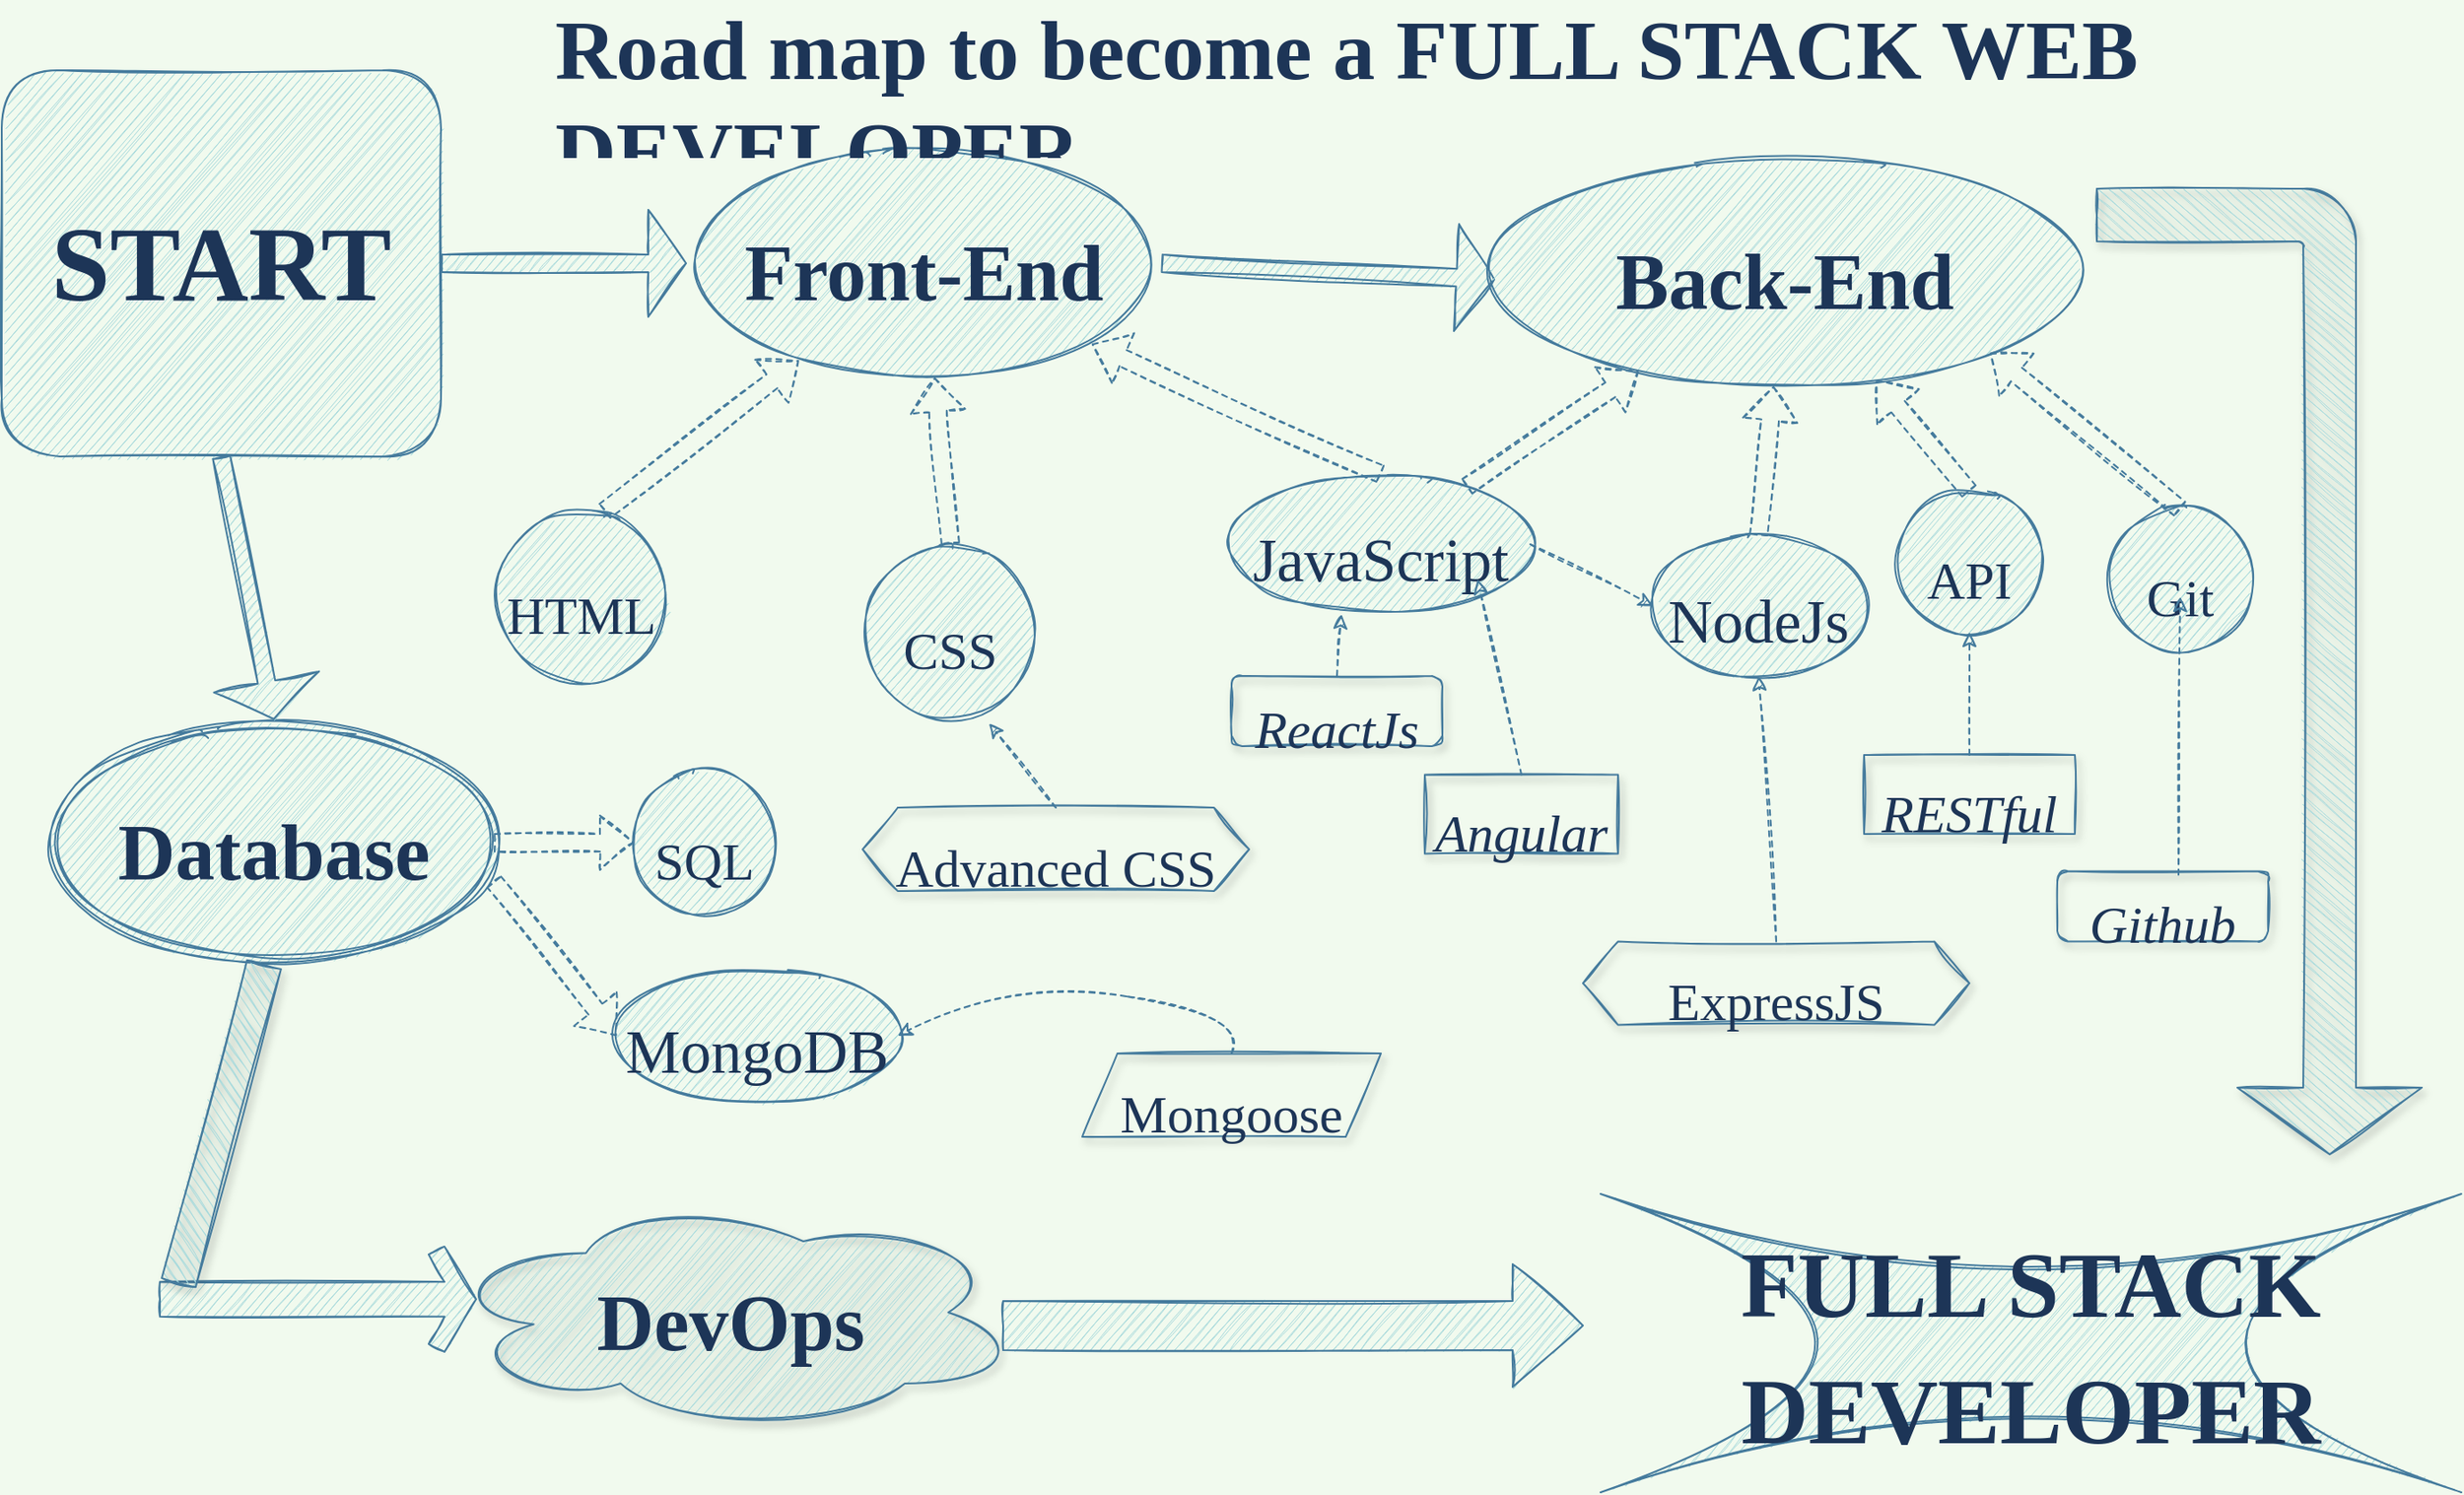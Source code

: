 <mxfile version="13.8.9-1" type="github">
  <diagram id="CsrqnA929PZ32z1xLhLB" name="Page-1">
    <mxGraphModel dx="2327" dy="873" grid="1" gridSize="10" guides="1" tooltips="1" connect="1" arrows="1" fold="1" page="1" pageScale="1" pageWidth="1400" pageHeight="850" background="#F1FAEE" math="0" shadow="0">
      <root>
        <mxCell id="0" />
        <mxCell id="1" parent="0" />
        <mxCell id="RULEtSPXPsWNLCoPCkr5-1" value="&lt;font style=&quot;font-size: 60px;&quot;&gt;&lt;b style=&quot;font-size: 60px;&quot;&gt;START&lt;/b&gt;&lt;/font&gt;" style="rounded=1;whiteSpace=wrap;html=1;sketch=1;fontFamily=Cabin Sketch;fontSource=https%3A%2F%2Ffonts.googleapis.com%2Fcss%3Ffamily%3DCabin%2BSketch;fontSize=60;fillColor=#A8DADC;strokeColor=#457B9D;fontColor=#1D3557;" vertex="1" parent="1">
          <mxGeometry y="40" width="250" height="220" as="geometry" />
        </mxCell>
        <mxCell id="RULEtSPXPsWNLCoPCkr5-3" value="&lt;font style=&quot;font-size: 30px&quot;&gt;HTML&lt;/font&gt;" style="ellipse;whiteSpace=wrap;html=1;aspect=fixed;sketch=1;fontFamily=Cabin Sketch;fontSource=https%3A%2F%2Ffonts.googleapis.com%2Fcss%3Ffamily%3DCabin%2BSketch;fontSize=60;fillColor=#A8DADC;strokeColor=#457B9D;fontColor=#1D3557;" vertex="1" parent="1">
          <mxGeometry x="280" y="290" width="100" height="100" as="geometry" />
        </mxCell>
        <mxCell id="RULEtSPXPsWNLCoPCkr5-4" value="&lt;font style=&quot;font-size: 30px&quot;&gt;CSS&lt;/font&gt;" style="ellipse;whiteSpace=wrap;html=1;aspect=fixed;sketch=1;fontFamily=Cabin Sketch;fontSource=https%3A%2F%2Ffonts.googleapis.com%2Fcss%3Ffamily%3DCabin%2BSketch;fontSize=60;fillColor=#A8DADC;strokeColor=#457B9D;fontColor=#1D3557;" vertex="1" parent="1">
          <mxGeometry x="490" y="310" width="100" height="100" as="geometry" />
        </mxCell>
        <mxCell id="RULEtSPXPsWNLCoPCkr5-5" value="&lt;font style=&quot;font-size: 45px&quot;&gt;Front-End&lt;/font&gt;" style="ellipse;whiteSpace=wrap;html=1;sketch=1;fontFamily=Cabin Sketch;fontSource=https%3A%2F%2Ffonts.googleapis.com%2Fcss%3Ffamily%3DCabin%2BSketch;fontSize=60;fontStyle=1;fillColor=#A8DADC;strokeColor=#457B9D;fontColor=#1D3557;" vertex="1" parent="1">
          <mxGeometry x="390" y="85" width="270" height="130" as="geometry" />
        </mxCell>
        <mxCell id="RULEtSPXPsWNLCoPCkr5-9" value="" style="shape=flexArrow;endArrow=classic;html=1;fontFamily=Cabin Sketch;fontSource=https%3A%2F%2Ffonts.googleapis.com%2Fcss%3Ffamily%3DCabin%2BSketch;fontSize=60;exitX=0.629;exitY=0.013;exitDx=0;exitDy=0;exitPerimeter=0;sketch=1;rounded=0;dashed=1;strokeColor=#457B9D;fontColor=#1D3557;labelBackgroundColor=#F1FAEE;" edge="1" parent="1" source="RULEtSPXPsWNLCoPCkr5-3" target="RULEtSPXPsWNLCoPCkr5-5">
          <mxGeometry width="50" height="50" relative="1" as="geometry">
            <mxPoint x="390" y="230" as="sourcePoint" />
            <mxPoint x="440" y="180" as="targetPoint" />
          </mxGeometry>
        </mxCell>
        <mxCell id="RULEtSPXPsWNLCoPCkr5-10" value="" style="shape=flexArrow;endArrow=classic;html=1;fontFamily=Cabin Sketch;fontSource=https%3A%2F%2Ffonts.googleapis.com%2Fcss%3Ffamily%3DCabin%2BSketch;fontSize=60;sketch=1;rounded=0;exitX=0.5;exitY=0;exitDx=0;exitDy=0;dashed=1;strokeColor=#457B9D;fontColor=#1D3557;labelBackgroundColor=#F1FAEE;" edge="1" parent="1" source="RULEtSPXPsWNLCoPCkr5-4" target="RULEtSPXPsWNLCoPCkr5-5">
          <mxGeometry width="50" height="50" relative="1" as="geometry">
            <mxPoint x="680" y="240" as="sourcePoint" />
            <mxPoint x="730" y="190" as="targetPoint" />
          </mxGeometry>
        </mxCell>
        <mxCell id="RULEtSPXPsWNLCoPCkr5-11" value="" style="shape=flexArrow;endArrow=classic;html=1;fontFamily=Cabin Sketch;fontSource=https%3A%2F%2Ffonts.googleapis.com%2Fcss%3Ffamily%3DCabin%2BSketch;fontSize=60;sketch=1;rounded=0;entryX=0;entryY=0.5;entryDx=0;entryDy=0;endWidth=50;endSize=6.833;fillColor=#A8DADC;strokeColor=#457B9D;fontColor=#1D3557;labelBackgroundColor=#F1FAEE;exitX=1;exitY=0.5;exitDx=0;exitDy=0;" edge="1" parent="1" source="RULEtSPXPsWNLCoPCkr5-1" target="RULEtSPXPsWNLCoPCkr5-5">
          <mxGeometry width="50" height="50" relative="1" as="geometry">
            <mxPoint x="250" y="100" as="sourcePoint" />
            <mxPoint x="300" y="50" as="targetPoint" />
          </mxGeometry>
        </mxCell>
        <mxCell id="RULEtSPXPsWNLCoPCkr5-13" value="&lt;font style=&quot;font-size: 35px&quot;&gt;JavaScript&lt;/font&gt;" style="ellipse;whiteSpace=wrap;html=1;sketch=1;fontFamily=Cabin Sketch;fontSource=https%3A%2F%2Ffonts.googleapis.com%2Fcss%3Ffamily%3DCabin%2BSketch;fontSize=60;fillColor=#A8DADC;strokeColor=#457B9D;fontColor=#1D3557;" vertex="1" parent="1">
          <mxGeometry x="700" y="270" width="170" height="80" as="geometry" />
        </mxCell>
        <mxCell id="RULEtSPXPsWNLCoPCkr5-14" value="" style="shape=flexArrow;endArrow=classic;html=1;fontFamily=Cabin Sketch;fontSource=https%3A%2F%2Ffonts.googleapis.com%2Fcss%3Ffamily%3DCabin%2BSketch;fontSize=60;entryX=1;entryY=1;entryDx=0;entryDy=0;rounded=0;sketch=1;exitX=0.5;exitY=0;exitDx=0;exitDy=0;dashed=1;strokeColor=#457B9D;fontColor=#1D3557;labelBackgroundColor=#F1FAEE;" edge="1" parent="1" source="RULEtSPXPsWNLCoPCkr5-13" target="RULEtSPXPsWNLCoPCkr5-5">
          <mxGeometry width="50" height="50" relative="1" as="geometry">
            <mxPoint x="840" y="270" as="sourcePoint" />
            <mxPoint x="910" y="220" as="targetPoint" />
          </mxGeometry>
        </mxCell>
        <mxCell id="RULEtSPXPsWNLCoPCkr5-15" value="" style="shape=flexArrow;endArrow=classic;html=1;fontFamily=Cabin Sketch;fontSource=https%3A%2F%2Ffonts.googleapis.com%2Fcss%3Ffamily%3DCabin%2BSketch;fontSize=60;sketch=1;rounded=0;endWidth=50;endSize=6.833;entryX=0;entryY=0.532;entryDx=0;entryDy=0;entryPerimeter=0;exitX=1;exitY=0.5;exitDx=0;exitDy=0;fillColor=#A8DADC;strokeColor=#457B9D;fontColor=#1D3557;labelBackgroundColor=#F1FAEE;" edge="1" parent="1" source="RULEtSPXPsWNLCoPCkr5-5" target="RULEtSPXPsWNLCoPCkr5-16">
          <mxGeometry width="50" height="50" relative="1" as="geometry">
            <mxPoint x="750" y="99" as="sourcePoint" />
            <mxPoint x="970" y="90" as="targetPoint" />
          </mxGeometry>
        </mxCell>
        <mxCell id="RULEtSPXPsWNLCoPCkr5-16" value="&lt;font style=&quot;font-size: 45px&quot;&gt;&lt;b&gt;Back-End&lt;/b&gt;&lt;/font&gt;" style="ellipse;whiteSpace=wrap;html=1;sketch=1;fontFamily=Cabin Sketch;fontSource=https%3A%2F%2Ffonts.googleapis.com%2Fcss%3Ffamily%3DCabin%2BSketch;fontSize=60;fillColor=#A8DADC;strokeColor=#457B9D;fontColor=#1D3557;" vertex="1" parent="1">
          <mxGeometry x="850" y="90" width="330" height="130" as="geometry" />
        </mxCell>
        <mxCell id="RULEtSPXPsWNLCoPCkr5-17" value="" style="shape=flexArrow;endArrow=classic;html=1;fontFamily=Cabin Sketch;fontSource=https%3A%2F%2Ffonts.googleapis.com%2Fcss%3Ffamily%3DCabin%2BSketch;fontSize=60;rounded=0;sketch=1;dashed=1;strokeColor=#457B9D;fontColor=#1D3557;labelBackgroundColor=#F1FAEE;" edge="1" parent="1" source="RULEtSPXPsWNLCoPCkr5-13" target="RULEtSPXPsWNLCoPCkr5-16">
          <mxGeometry width="50" height="50" relative="1" as="geometry">
            <mxPoint x="1026.61" y="264.04" as="sourcePoint" />
            <mxPoint x="889.998" y="140.002" as="targetPoint" />
          </mxGeometry>
        </mxCell>
        <mxCell id="RULEtSPXPsWNLCoPCkr5-18" value="&lt;font style=&quot;font-size: 35px&quot;&gt;NodeJs&lt;/font&gt;" style="ellipse;whiteSpace=wrap;html=1;sketch=1;fontFamily=Cabin Sketch;fontSource=https%3A%2F%2Ffonts.googleapis.com%2Fcss%3Ffamily%3DCabin%2BSketch;fontSize=60;fillColor=#A8DADC;strokeColor=#457B9D;fontColor=#1D3557;" vertex="1" parent="1">
          <mxGeometry x="940" y="305" width="120" height="80" as="geometry" />
        </mxCell>
        <mxCell id="RULEtSPXPsWNLCoPCkr5-19" value="" style="endArrow=classic;html=1;fontFamily=Cabin Sketch;fontSource=https%3A%2F%2Ffonts.googleapis.com%2Fcss%3Ffamily%3DCabin%2BSketch;fontSize=60;entryX=0;entryY=0.5;entryDx=0;entryDy=0;sketch=1;dashed=1;exitX=1;exitY=0.5;exitDx=0;exitDy=0;strokeColor=#457B9D;fontColor=#1D3557;labelBackgroundColor=#F1FAEE;" edge="1" parent="1" source="RULEtSPXPsWNLCoPCkr5-13" target="RULEtSPXPsWNLCoPCkr5-18">
          <mxGeometry width="50" height="50" relative="1" as="geometry">
            <mxPoint x="930" y="310" as="sourcePoint" />
            <mxPoint x="980" y="260" as="targetPoint" />
          </mxGeometry>
        </mxCell>
        <mxCell id="RULEtSPXPsWNLCoPCkr5-20" value="" style="shape=flexArrow;endArrow=classic;html=1;fontFamily=Cabin Sketch;fontSource=https%3A%2F%2Ffonts.googleapis.com%2Fcss%3Ffamily%3DCabin%2BSketch;fontSize=60;sketch=1;rounded=0;exitX=0.5;exitY=0;exitDx=0;exitDy=0;dashed=1;strokeColor=#457B9D;fontColor=#1D3557;labelBackgroundColor=#F1FAEE;" edge="1" parent="1" source="RULEtSPXPsWNLCoPCkr5-18" target="RULEtSPXPsWNLCoPCkr5-16">
          <mxGeometry width="50" height="50" relative="1" as="geometry">
            <mxPoint x="1120" y="270" as="sourcePoint" />
            <mxPoint x="1105.793" y="184.757" as="targetPoint" />
          </mxGeometry>
        </mxCell>
        <mxCell id="RULEtSPXPsWNLCoPCkr5-22" value="&lt;font style=&quot;font-size: 30px&quot;&gt;API&lt;/font&gt;" style="ellipse;whiteSpace=wrap;html=1;aspect=fixed;sketch=1;fontFamily=Cabin Sketch;fontSource=https%3A%2F%2Ffonts.googleapis.com%2Fcss%3Ffamily%3DCabin%2BSketch;fontSize=60;fillColor=#A8DADC;strokeColor=#457B9D;fontColor=#1D3557;" vertex="1" parent="1">
          <mxGeometry x="1080" y="280" width="80" height="80" as="geometry" />
        </mxCell>
        <mxCell id="RULEtSPXPsWNLCoPCkr5-23" value="" style="shape=flexArrow;endArrow=classic;html=1;fontFamily=Cabin Sketch;fontSource=https%3A%2F%2Ffonts.googleapis.com%2Fcss%3Ffamily%3DCabin%2BSketch;fontSize=60;sketch=1;rounded=0;exitX=0.5;exitY=0;exitDx=0;exitDy=0;dashed=1;strokeColor=#457B9D;fontColor=#1D3557;labelBackgroundColor=#F1FAEE;" edge="1" parent="1" source="RULEtSPXPsWNLCoPCkr5-22" target="RULEtSPXPsWNLCoPCkr5-16">
          <mxGeometry width="50" height="50" relative="1" as="geometry">
            <mxPoint x="1191.53" y="270" as="sourcePoint" />
            <mxPoint x="1140" y="150" as="targetPoint" />
          </mxGeometry>
        </mxCell>
        <mxCell id="RULEtSPXPsWNLCoPCkr5-24" value="&lt;font style=&quot;font-size: 30px&quot;&gt;Git&lt;/font&gt;" style="ellipse;whiteSpace=wrap;html=1;aspect=fixed;sketch=1;fontFamily=Cabin Sketch;fontSource=https%3A%2F%2Ffonts.googleapis.com%2Fcss%3Ffamily%3DCabin%2BSketch;fontSize=60;fillColor=#A8DADC;strokeColor=#457B9D;fontColor=#1D3557;" vertex="1" parent="1">
          <mxGeometry x="1200" y="290" width="80" height="80" as="geometry" />
        </mxCell>
        <mxCell id="RULEtSPXPsWNLCoPCkr5-25" value="" style="shape=flexArrow;endArrow=classic;html=1;fontFamily=Cabin Sketch;fontSource=https%3A%2F%2Ffonts.googleapis.com%2Fcss%3Ffamily%3DCabin%2BSketch;fontSize=60;entryX=1;entryY=1;entryDx=0;entryDy=0;rounded=0;sketch=1;exitX=0.5;exitY=0;exitDx=0;exitDy=0;dashed=1;strokeColor=#457B9D;fontColor=#1D3557;labelBackgroundColor=#F1FAEE;" edge="1" parent="1" source="RULEtSPXPsWNLCoPCkr5-24" target="RULEtSPXPsWNLCoPCkr5-16">
          <mxGeometry width="50" height="50" relative="1" as="geometry">
            <mxPoint x="1280" y="264" as="sourcePoint" />
            <mxPoint x="1129.999" y="140.002" as="targetPoint" />
          </mxGeometry>
        </mxCell>
        <mxCell id="RULEtSPXPsWNLCoPCkr5-30" value="&lt;b&gt;&lt;font style=&quot;font-size: 53px&quot; face=&quot;Nerko One&quot; data-font-src=&quot;https://fonts.googleapis.com/css?family=Nerko+One&quot;&gt;FULL STACK DEVELOPER&lt;/font&gt;&lt;/b&gt;" style="shape=switch;whiteSpace=wrap;html=1;sketch=1;fontFamily=Cabin Sketch;fontSource=https%3A%2F%2Ffonts.googleapis.com%2Fcss%3Ffamily%3DCabin%2BSketch;fontSize=60;fillColor=#A8DADC;strokeColor=#457B9D;fontColor=#1D3557;" vertex="1" parent="1">
          <mxGeometry x="910" y="680" width="490" height="170" as="geometry" />
        </mxCell>
        <mxCell id="RULEtSPXPsWNLCoPCkr5-31" value="&lt;font style=&quot;font-size: 45px&quot;&gt;&lt;b&gt;Database&lt;/b&gt;&lt;/font&gt;" style="ellipse;shape=doubleEllipse;whiteSpace=wrap;html=1;sketch=1;fontFamily=Cabin Sketch;fontSource=https%3A%2F%2Ffonts.googleapis.com%2Fcss%3Ffamily%3DCabin%2BSketch;fontSize=60;fillColor=#A8DADC;strokeColor=#457B9D;fontColor=#1D3557;" vertex="1" parent="1">
          <mxGeometry x="30" y="410" width="250" height="140" as="geometry" />
        </mxCell>
        <mxCell id="RULEtSPXPsWNLCoPCkr5-35" value="" style="html=1;shadow=1;dashed=0;align=center;verticalAlign=middle;shape=mxgraph.arrows2.bendArrow;dy=15;dx=38;notch=0;arrowHead=105;rounded=1;sketch=1;fontFamily=Cabin Sketch;fontSource=https%3A%2F%2Ffonts.googleapis.com%2Fcss%3Ffamily%3DCabin%2BSketch;fontSize=60;rotation=90;fillColor=#A8DADC;strokeColor=#457B9D;fontColor=#1D3557;" vertex="1" parent="1">
          <mxGeometry x="1010" y="290" width="550" height="185" as="geometry" />
        </mxCell>
        <mxCell id="RULEtSPXPsWNLCoPCkr5-36" value="" style="shape=flexArrow;endArrow=classic;html=1;fontFamily=Cabin Sketch;fontSource=https%3A%2F%2Ffonts.googleapis.com%2Fcss%3Ffamily%3DCabin%2BSketch;fontSize=60;sketch=1;rounded=0;entryX=0.5;entryY=0;entryDx=0;entryDy=0;endWidth=50;endSize=6.833;exitX=0.5;exitY=1;exitDx=0;exitDy=0;fillColor=#A8DADC;strokeColor=#457B9D;fontColor=#1D3557;labelBackgroundColor=#F1FAEE;" edge="1" parent="1" source="RULEtSPXPsWNLCoPCkr5-1" target="RULEtSPXPsWNLCoPCkr5-31">
          <mxGeometry width="50" height="50" relative="1" as="geometry">
            <mxPoint x="110" y="250" as="sourcePoint" />
            <mxPoint x="260" y="215" as="targetPoint" />
          </mxGeometry>
        </mxCell>
        <mxCell id="RULEtSPXPsWNLCoPCkr5-39" value="" style="shape=flexArrow;endArrow=classic;html=1;dashed=1;fontFamily=Cabin Sketch;fontSource=https%3A%2F%2Ffonts.googleapis.com%2Fcss%3Ffamily%3DCabin%2BSketch;fontSize=60;entryX=0;entryY=0.5;entryDx=0;entryDy=0;sketch=1;strokeColor=#457B9D;fontColor=#1D3557;labelBackgroundColor=#F1FAEE;" edge="1" parent="1" source="RULEtSPXPsWNLCoPCkr5-31" target="RULEtSPXPsWNLCoPCkr5-40">
          <mxGeometry width="50" height="50" relative="1" as="geometry">
            <mxPoint x="410" y="500" as="sourcePoint" />
            <mxPoint x="380" y="420" as="targetPoint" />
          </mxGeometry>
        </mxCell>
        <mxCell id="RULEtSPXPsWNLCoPCkr5-40" value="&lt;font style=&quot;font-size: 30px&quot;&gt;SQL&lt;/font&gt;" style="ellipse;whiteSpace=wrap;html=1;aspect=fixed;sketch=1;fontFamily=Cabin Sketch;fontSource=https%3A%2F%2Ffonts.googleapis.com%2Fcss%3Ffamily%3DCabin%2BSketch;fontSize=60;fillColor=#A8DADC;strokeColor=#457B9D;fontColor=#1D3557;" vertex="1" parent="1">
          <mxGeometry x="360" y="440" width="80" height="80" as="geometry" />
        </mxCell>
        <mxCell id="RULEtSPXPsWNLCoPCkr5-42" value="&lt;font style=&quot;font-size: 35px&quot;&gt;MongoDB&lt;/font&gt;" style="ellipse;whiteSpace=wrap;html=1;sketch=1;fontFamily=Cabin Sketch;fontSource=https%3A%2F%2Ffonts.googleapis.com%2Fcss%3Ffamily%3DCabin%2BSketch;fontSize=60;fillColor=#A8DADC;strokeColor=#457B9D;fontColor=#1D3557;" vertex="1" parent="1">
          <mxGeometry x="350" y="550" width="160" height="80" as="geometry" />
        </mxCell>
        <mxCell id="RULEtSPXPsWNLCoPCkr5-43" value="" style="shape=flexArrow;endArrow=classic;html=1;dashed=1;fontFamily=Cabin Sketch;fontSource=https%3A%2F%2Ffonts.googleapis.com%2Fcss%3Ffamily%3DCabin%2BSketch;fontSize=60;entryX=0;entryY=0.5;entryDx=0;entryDy=0;sketch=1;strokeColor=#457B9D;fontColor=#1D3557;labelBackgroundColor=#F1FAEE;" edge="1" parent="1" target="RULEtSPXPsWNLCoPCkr5-42">
          <mxGeometry width="50" height="50" relative="1" as="geometry">
            <mxPoint x="280" y="502" as="sourcePoint" />
            <mxPoint x="404.75" y="465" as="targetPoint" />
          </mxGeometry>
        </mxCell>
        <mxCell id="RULEtSPXPsWNLCoPCkr5-45" value="&lt;font style=&quot;font-size: 45px&quot;&gt;&lt;b&gt;DevOps&lt;/b&gt;&lt;/font&gt;" style="ellipse;shape=cloud;whiteSpace=wrap;html=1;shadow=1;sketch=1;fontFamily=Cabin Sketch;fontSource=https%3A%2F%2Ffonts.googleapis.com%2Fcss%3Ffamily%3DCabin%2BSketch;fontSize=60;strokeColor=#457B9D;fontColor=#1D3557;fillColor=#A8DADC;" vertex="1" parent="1">
          <mxGeometry x="250" y="680" width="330" height="135" as="geometry" />
        </mxCell>
        <mxCell id="RULEtSPXPsWNLCoPCkr5-48" value="" style="html=1;shadow=0;dashed=0;align=center;verticalAlign=middle;shape=mxgraph.arrows2.arrow;dy=0.6;dx=40;notch=0;sketch=1;fontFamily=Cabin Sketch;fontSource=https%3A%2F%2Ffonts.googleapis.com%2Fcss%3Ffamily%3DCabin%2BSketch;fontSize=60;fillColor=#A8DADC;strokeColor=#457B9D;fontColor=#1D3557;" vertex="1" parent="1">
          <mxGeometry x="570" y="720" width="330" height="70" as="geometry" />
        </mxCell>
        <mxCell id="RULEtSPXPsWNLCoPCkr5-49" value="" style="html=1;shadow=0;dashed=0;align=center;verticalAlign=middle;shape=mxgraph.arrows2.sharpArrow2;dy1=0.67;dx1=18;dx2=18;dy3=0.15;dx3=27;notch=0;sketch=1;fillColor=#A8DADC;fontFamily=Cabin Sketch;fontSource=https%3A%2F%2Ffonts.googleapis.com%2Fcss%3Ffamily%3DCabin%2BSketch;fontSize=60;strokeColor=#457B9D;fontColor=#1D3557;" vertex="1" parent="1">
          <mxGeometry x="90" y="710" width="180" height="60" as="geometry" />
        </mxCell>
        <mxCell id="RULEtSPXPsWNLCoPCkr5-51" value="" style="rounded=0;whiteSpace=wrap;html=1;shadow=1;sketch=1;fillColor=#A8DADC;fontFamily=Cabin Sketch;fontSource=https%3A%2F%2Ffonts.googleapis.com%2Fcss%3Ffamily%3DCabin%2BSketch;fontSize=60;rotation=105;strokeColor=#457B9D;fontColor=#1D3557;" vertex="1" parent="1">
          <mxGeometry x="31.25" y="630" width="187.5" height="20" as="geometry" />
        </mxCell>
        <mxCell id="RULEtSPXPsWNLCoPCkr5-53" value="" style="endArrow=classic;html=1;dashed=1;fillColor=#A8DADC;fontFamily=Cabin Sketch;fontSource=https%3A%2F%2Ffonts.googleapis.com%2Fcss%3Ffamily%3DCabin%2BSketch;fontSize=60;sketch=1;exitX=0.5;exitY=0;exitDx=0;exitDy=0;entryX=0.368;entryY=0.998;entryDx=0;entryDy=0;entryPerimeter=0;strokeColor=#457B9D;fontColor=#1D3557;labelBackgroundColor=#F1FAEE;" edge="1" parent="1" source="RULEtSPXPsWNLCoPCkr5-56" target="RULEtSPXPsWNLCoPCkr5-13">
          <mxGeometry width="50" height="50" relative="1" as="geometry">
            <mxPoint x="725" y="400" as="sourcePoint" />
            <mxPoint x="870" y="360" as="targetPoint" />
          </mxGeometry>
        </mxCell>
        <mxCell id="RULEtSPXPsWNLCoPCkr5-54" value="&lt;font style=&quot;font-size: 30px&quot;&gt;&lt;i&gt;Angular&lt;/i&gt;&lt;/font&gt;" style="rounded=0;whiteSpace=wrap;html=1;shadow=1;sketch=1;fontFamily=Cabin Sketch;fontSource=https%3A%2F%2Ffonts.googleapis.com%2Fcss%3Ffamily%3DCabin%2BSketch;fontSize=60;fillColor=none;strokeColor=#457B9D;fontColor=#1D3557;" vertex="1" parent="1">
          <mxGeometry x="810" y="441.25" width="110" height="45" as="geometry" />
        </mxCell>
        <mxCell id="RULEtSPXPsWNLCoPCkr5-55" value="" style="endArrow=classic;html=1;dashed=1;fillColor=#A8DADC;fontFamily=Cabin Sketch;fontSource=https%3A%2F%2Ffonts.googleapis.com%2Fcss%3Ffamily%3DCabin%2BSketch;fontSize=60;sketch=1;exitX=0.5;exitY=0;exitDx=0;exitDy=0;strokeColor=#457B9D;fontColor=#1D3557;labelBackgroundColor=#F1FAEE;" edge="1" parent="1" source="RULEtSPXPsWNLCoPCkr5-54">
          <mxGeometry width="50" height="50" relative="1" as="geometry">
            <mxPoint x="870" y="380" as="sourcePoint" />
            <mxPoint x="840" y="330" as="targetPoint" />
          </mxGeometry>
        </mxCell>
        <mxCell id="RULEtSPXPsWNLCoPCkr5-56" value="&lt;i style=&quot;font-size: 30px&quot;&gt;ReactJs&lt;/i&gt;" style="rounded=1;whiteSpace=wrap;html=1;shadow=1;sketch=1;fillColor=none;fontFamily=Cabin Sketch;fontSource=https%3A%2F%2Ffonts.googleapis.com%2Fcss%3Ffamily%3DCabin%2BSketch;fontSize=60;strokeColor=#457B9D;fontColor=#1D3557;" vertex="1" parent="1">
          <mxGeometry x="700" y="385" width="120" height="40" as="geometry" />
        </mxCell>
        <mxCell id="RULEtSPXPsWNLCoPCkr5-58" value="&lt;font style=&quot;font-size: 30px&quot;&gt;Advanced CSS&lt;/font&gt;" style="shape=hexagon;perimeter=hexagonPerimeter2;whiteSpace=wrap;html=1;fixedSize=1;shadow=1;sketch=1;fillColor=none;fontFamily=Cabin Sketch;fontSource=https%3A%2F%2Ffonts.googleapis.com%2Fcss%3Ffamily%3DCabin%2BSketch;fontSize=60;strokeColor=#457B9D;fontColor=#1D3557;" vertex="1" parent="1">
          <mxGeometry x="490" y="460" width="220" height="47.5" as="geometry" />
        </mxCell>
        <mxCell id="RULEtSPXPsWNLCoPCkr5-60" value="" style="endArrow=classic;html=1;dashed=1;fillColor=#A8DADC;fontFamily=Cabin Sketch;fontSource=https%3A%2F%2Ffonts.googleapis.com%2Fcss%3Ffamily%3DCabin%2BSketch;fontSize=60;entryX=0.72;entryY=1.02;entryDx=0;entryDy=0;sketch=1;exitX=0.5;exitY=0;exitDx=0;exitDy=0;strokeColor=#457B9D;fontColor=#1D3557;labelBackgroundColor=#F1FAEE;entryPerimeter=0;" edge="1" parent="1" source="RULEtSPXPsWNLCoPCkr5-58" target="RULEtSPXPsWNLCoPCkr5-4">
          <mxGeometry width="50" height="50" relative="1" as="geometry">
            <mxPoint x="630" y="440" as="sourcePoint" />
            <mxPoint x="680" y="390" as="targetPoint" />
          </mxGeometry>
        </mxCell>
        <mxCell id="RULEtSPXPsWNLCoPCkr5-61" value="&lt;font style=&quot;font-size: 30px&quot;&gt;ExpressJS&lt;/font&gt;" style="shape=hexagon;perimeter=hexagonPerimeter2;whiteSpace=wrap;html=1;fixedSize=1;shadow=1;sketch=1;fillColor=none;fontFamily=Cabin Sketch;fontSource=https%3A%2F%2Ffonts.googleapis.com%2Fcss%3Ffamily%3DCabin%2BSketch;fontSize=60;strokeColor=#457B9D;fontColor=#1D3557;" vertex="1" parent="1">
          <mxGeometry x="900" y="536.25" width="220" height="47.5" as="geometry" />
        </mxCell>
        <mxCell id="RULEtSPXPsWNLCoPCkr5-62" value="" style="endArrow=classic;html=1;dashed=1;fillColor=#A8DADC;fontFamily=Cabin Sketch;fontSource=https%3A%2F%2Ffonts.googleapis.com%2Fcss%3Ffamily%3DCabin%2BSketch;fontSize=60;entryX=0.5;entryY=1;entryDx=0;entryDy=0;sketch=1;exitX=0.5;exitY=0;exitDx=0;exitDy=0;strokeColor=#457B9D;fontColor=#1D3557;labelBackgroundColor=#F1FAEE;" edge="1" parent="1" source="RULEtSPXPsWNLCoPCkr5-61" target="RULEtSPXPsWNLCoPCkr5-18">
          <mxGeometry width="50" height="50" relative="1" as="geometry">
            <mxPoint x="1020" y="510" as="sourcePoint" />
            <mxPoint x="1030" y="410" as="targetPoint" />
          </mxGeometry>
        </mxCell>
        <mxCell id="RULEtSPXPsWNLCoPCkr5-63" value="&lt;font style=&quot;font-size: 30px&quot;&gt;&lt;i&gt;RESTful&lt;br&gt;&lt;/i&gt;&lt;/font&gt;" style="rounded=0;whiteSpace=wrap;html=1;shadow=1;sketch=1;fontFamily=Cabin Sketch;fontSource=https%3A%2F%2Ffonts.googleapis.com%2Fcss%3Ffamily%3DCabin%2BSketch;fontSize=60;fillColor=none;strokeColor=#457B9D;fontColor=#1D3557;" vertex="1" parent="1">
          <mxGeometry x="1060" y="430" width="120" height="45" as="geometry" />
        </mxCell>
        <mxCell id="RULEtSPXPsWNLCoPCkr5-64" value="" style="endArrow=classic;html=1;dashed=1;fillColor=#A8DADC;fontFamily=Cabin Sketch;fontSource=https%3A%2F%2Ffonts.googleapis.com%2Fcss%3Ffamily%3DCabin%2BSketch;fontSize=60;sketch=1;exitX=0.5;exitY=0;exitDx=0;exitDy=0;entryX=0.5;entryY=1;entryDx=0;entryDy=0;strokeColor=#457B9D;fontColor=#1D3557;labelBackgroundColor=#F1FAEE;" edge="1" parent="1" source="RULEtSPXPsWNLCoPCkr5-63" target="RULEtSPXPsWNLCoPCkr5-22">
          <mxGeometry width="50" height="50" relative="1" as="geometry">
            <mxPoint x="1120" y="385.16" as="sourcePoint" />
            <mxPoint x="1122.56" y="340.0" as="targetPoint" />
          </mxGeometry>
        </mxCell>
        <mxCell id="RULEtSPXPsWNLCoPCkr5-65" value="&lt;i style=&quot;font-size: 30px&quot;&gt;Github&lt;/i&gt;" style="rounded=1;whiteSpace=wrap;html=1;shadow=1;sketch=1;fillColor=none;fontFamily=Cabin Sketch;fontSource=https%3A%2F%2Ffonts.googleapis.com%2Fcss%3Ffamily%3DCabin%2BSketch;fontSize=60;strokeColor=#457B9D;fontColor=#1D3557;" vertex="1" parent="1">
          <mxGeometry x="1170" y="496.25" width="120" height="40" as="geometry" />
        </mxCell>
        <mxCell id="RULEtSPXPsWNLCoPCkr5-66" value="" style="endArrow=classic;html=1;dashed=1;fillColor=#A8DADC;fontFamily=Cabin Sketch;fontSource=https%3A%2F%2Ffonts.googleapis.com%2Fcss%3Ffamily%3DCabin%2BSketch;fontSize=60;entryX=0.5;entryY=1;entryDx=0;entryDy=0;sketch=1;exitX=0.575;exitY=0.05;exitDx=0;exitDy=0;exitPerimeter=0;strokeColor=#457B9D;fontColor=#1D3557;labelBackgroundColor=#F1FAEE;" edge="1" parent="1" source="RULEtSPXPsWNLCoPCkr5-65">
          <mxGeometry width="50" height="50" relative="1" as="geometry">
            <mxPoint x="1250" y="520" as="sourcePoint" />
            <mxPoint x="1240" y="340" as="targetPoint" />
          </mxGeometry>
        </mxCell>
        <mxCell id="RULEtSPXPsWNLCoPCkr5-67" value="&lt;font style=&quot;font-size: 30px&quot;&gt;Mongoose&lt;/font&gt;" style="shape=parallelogram;perimeter=parallelogramPerimeter;whiteSpace=wrap;html=1;fixedSize=1;shadow=1;sketch=1;fillColor=none;fontFamily=Cabin Sketch;fontSource=https%3A%2F%2Ffonts.googleapis.com%2Fcss%3Ffamily%3DCabin%2BSketch;fontSize=60;strokeColor=#457B9D;fontColor=#1D3557;" vertex="1" parent="1">
          <mxGeometry x="615" y="600" width="170" height="47.5" as="geometry" />
        </mxCell>
        <mxCell id="RULEtSPXPsWNLCoPCkr5-68" value="" style="curved=1;endArrow=classic;html=1;dashed=1;fillColor=#A8DADC;fontFamily=Cabin Sketch;fontSource=https%3A%2F%2Ffonts.googleapis.com%2Fcss%3Ffamily%3DCabin%2BSketch;fontSize=60;entryX=1;entryY=0.5;entryDx=0;entryDy=0;sketch=1;exitX=0.5;exitY=0;exitDx=0;exitDy=0;strokeColor=#457B9D;fontColor=#1D3557;labelBackgroundColor=#F1FAEE;" edge="1" parent="1" source="RULEtSPXPsWNLCoPCkr5-67" target="RULEtSPXPsWNLCoPCkr5-42">
          <mxGeometry width="50" height="50" relative="1" as="geometry">
            <mxPoint x="690" y="597.5" as="sourcePoint" />
            <mxPoint x="560" y="567.5" as="targetPoint" />
            <Array as="points">
              <mxPoint x="710" y="577.5" />
              <mxPoint x="570" y="557.5" />
            </Array>
          </mxGeometry>
        </mxCell>
        <mxCell id="RULEtSPXPsWNLCoPCkr5-73" value="&lt;font face=&quot;Londrina Sketch&quot; data-font-src=&quot;https://fonts.googleapis.com/css?family=Londrina+Sketch&quot; style=&quot;font-size: 48px&quot;&gt;&lt;b&gt;Road map to become a&amp;nbsp;&lt;span style=&quot;text-align: center&quot;&gt;&lt;font&gt;FULL STACK WEB DEVELOPER&lt;/font&gt;&lt;/span&gt;&lt;/b&gt;&lt;/font&gt;" style="text;html=1;strokeColor=none;fillColor=none;spacing=5;spacingTop=-20;whiteSpace=wrap;overflow=hidden;rounded=0;sketch=0;fontColor=#1D3557;" vertex="1" parent="1">
          <mxGeometry x="310" y="10" width="940" height="80" as="geometry" />
        </mxCell>
      </root>
    </mxGraphModel>
  </diagram>
</mxfile>
